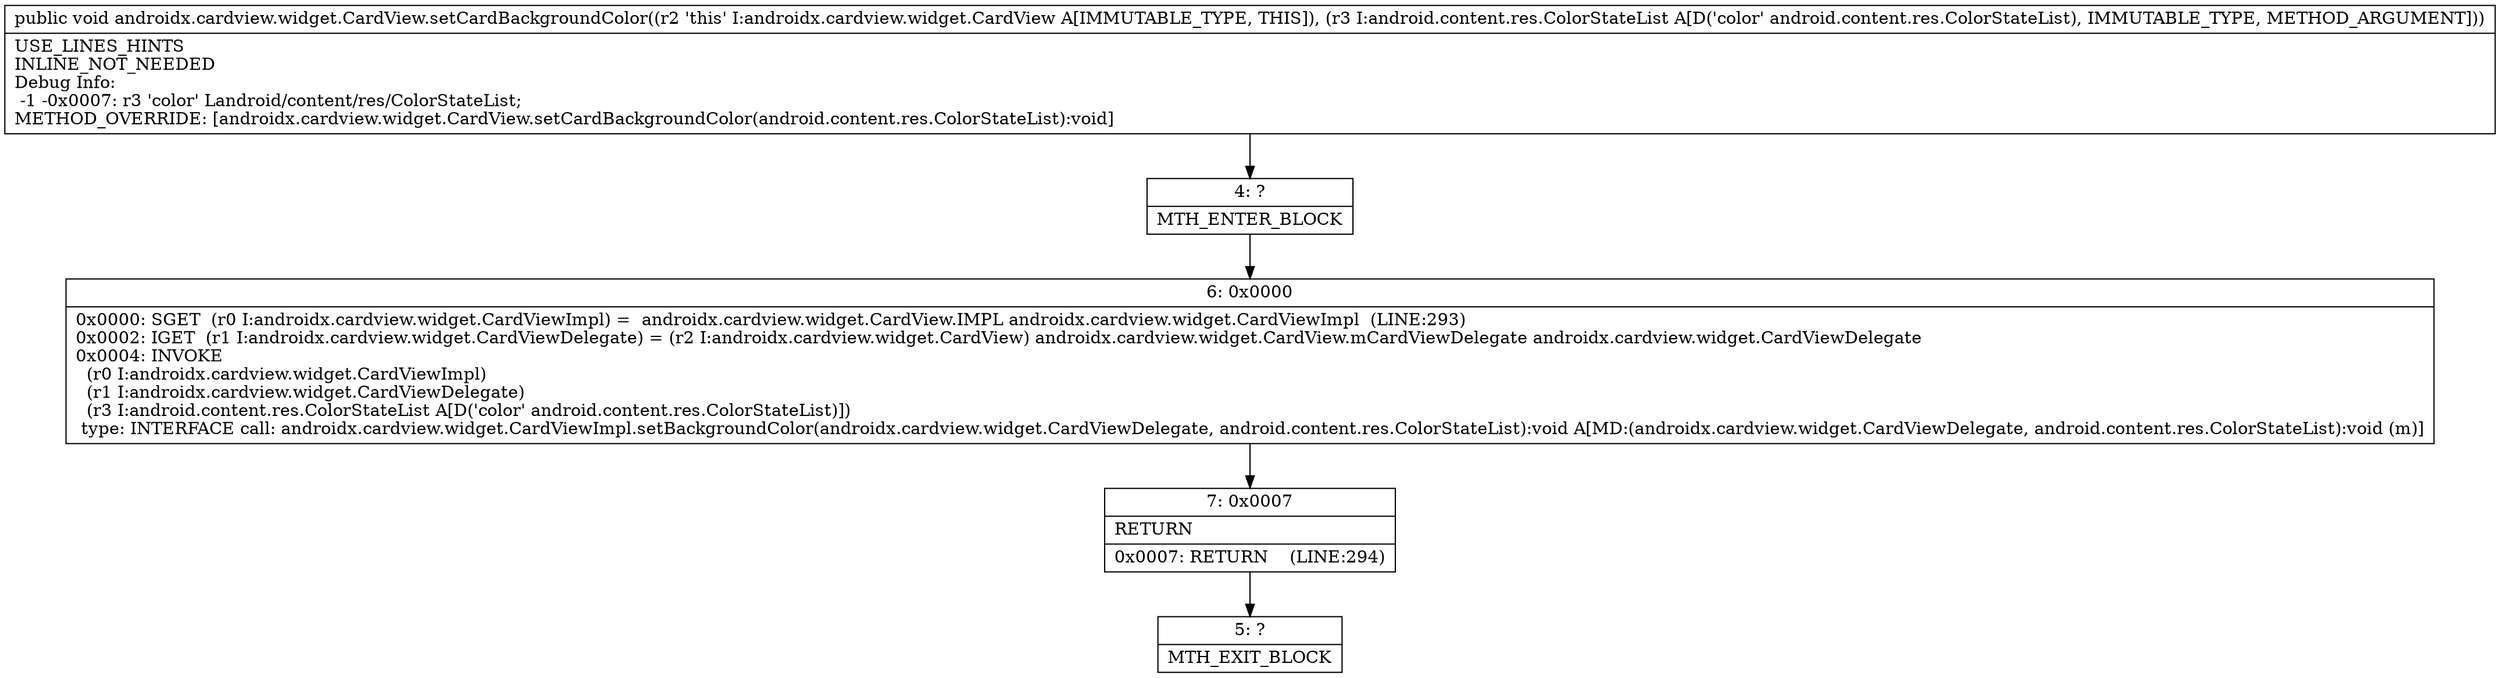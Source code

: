 digraph "CFG forandroidx.cardview.widget.CardView.setCardBackgroundColor(Landroid\/content\/res\/ColorStateList;)V" {
Node_4 [shape=record,label="{4\:\ ?|MTH_ENTER_BLOCK\l}"];
Node_6 [shape=record,label="{6\:\ 0x0000|0x0000: SGET  (r0 I:androidx.cardview.widget.CardViewImpl) =  androidx.cardview.widget.CardView.IMPL androidx.cardview.widget.CardViewImpl  (LINE:293)\l0x0002: IGET  (r1 I:androidx.cardview.widget.CardViewDelegate) = (r2 I:androidx.cardview.widget.CardView) androidx.cardview.widget.CardView.mCardViewDelegate androidx.cardview.widget.CardViewDelegate \l0x0004: INVOKE  \l  (r0 I:androidx.cardview.widget.CardViewImpl)\l  (r1 I:androidx.cardview.widget.CardViewDelegate)\l  (r3 I:android.content.res.ColorStateList A[D('color' android.content.res.ColorStateList)])\l type: INTERFACE call: androidx.cardview.widget.CardViewImpl.setBackgroundColor(androidx.cardview.widget.CardViewDelegate, android.content.res.ColorStateList):void A[MD:(androidx.cardview.widget.CardViewDelegate, android.content.res.ColorStateList):void (m)]\l}"];
Node_7 [shape=record,label="{7\:\ 0x0007|RETURN\l|0x0007: RETURN    (LINE:294)\l}"];
Node_5 [shape=record,label="{5\:\ ?|MTH_EXIT_BLOCK\l}"];
MethodNode[shape=record,label="{public void androidx.cardview.widget.CardView.setCardBackgroundColor((r2 'this' I:androidx.cardview.widget.CardView A[IMMUTABLE_TYPE, THIS]), (r3 I:android.content.res.ColorStateList A[D('color' android.content.res.ColorStateList), IMMUTABLE_TYPE, METHOD_ARGUMENT]))  | USE_LINES_HINTS\lINLINE_NOT_NEEDED\lDebug Info:\l  \-1 \-0x0007: r3 'color' Landroid\/content\/res\/ColorStateList;\lMETHOD_OVERRIDE: [androidx.cardview.widget.CardView.setCardBackgroundColor(android.content.res.ColorStateList):void]\l}"];
MethodNode -> Node_4;Node_4 -> Node_6;
Node_6 -> Node_7;
Node_7 -> Node_5;
}

